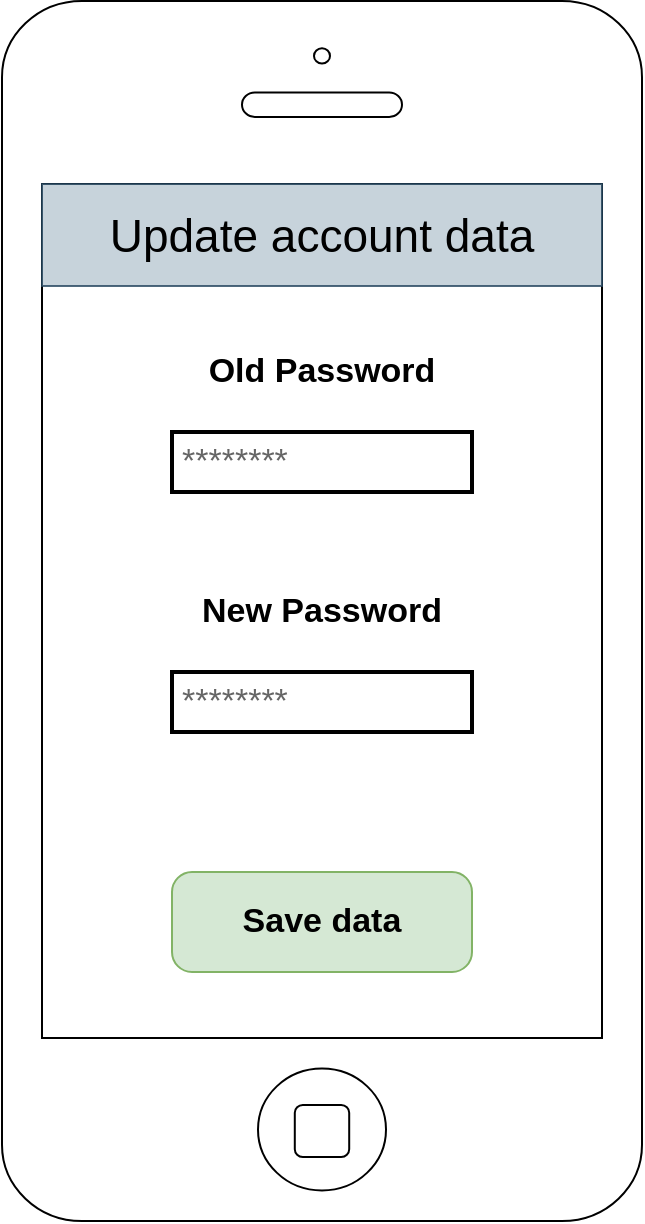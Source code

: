 <mxfile version="12.1.3" type="device" pages="1"><diagram id="9A_WMLsam9mDan9zznJi" name="Page-1"><mxGraphModel dx="1102" dy="560" grid="1" gridSize="10" guides="1" tooltips="1" connect="1" arrows="1" fold="1" page="1" pageScale="1" pageWidth="1169" pageHeight="827" math="0" shadow="0"><root><mxCell id="0"/><mxCell id="1" parent="0"/><mxCell id="2D2owbfq9zRsvwBRL95P-1" value="" style="html=1;verticalLabelPosition=bottom;labelBackgroundColor=#ffffff;verticalAlign=top;shadow=0;dashed=0;strokeWidth=1;shape=mxgraph.ios7.misc.iphone;gradientColor=none;fillColor=#FFFFFF;" parent="1" vertex="1"><mxGeometry x="330" y="24.5" width="320" height="610" as="geometry"/></mxCell><mxCell id="ET7j7cQRAEBzYCpoFvla-7" value="Update account data" style="text;html=1;align=center;verticalAlign=middle;whiteSpace=wrap;rounded=0;fontSize=23;opacity=80;fillColor=#bac8d3;strokeColor=#23445d;" vertex="1" parent="1"><mxGeometry x="350" y="116" width="280" height="51" as="geometry"/></mxCell><mxCell id="ET7j7cQRAEBzYCpoFvla-11" value="********" style="strokeWidth=2;shadow=0;dashed=0;align=center;html=1;shape=mxgraph.mockup.forms.pwField;strokeColor=#000000;mainText=;align=left;fillColor=#ffffff;fontColor=#666666;fontSize=17;spacingLeft=3;" vertex="1" parent="1"><mxGeometry x="415" y="240" width="150" height="30" as="geometry"/></mxCell><mxCell id="ET7j7cQRAEBzYCpoFvla-12" value="&lt;font style=&quot;font-size: 17px&quot;&gt;&lt;b&gt;Old Password&lt;/b&gt;&lt;/font&gt;" style="text;html=1;strokeColor=none;fillColor=none;align=center;verticalAlign=middle;whiteSpace=wrap;rounded=0;shadow=0;" vertex="1" parent="1"><mxGeometry x="350" y="200" width="280" height="20" as="geometry"/></mxCell><mxCell id="ET7j7cQRAEBzYCpoFvla-13" value="&lt;font style=&quot;font-size: 17px&quot;&gt;&lt;b&gt;New Password&lt;/b&gt;&lt;/font&gt;" style="text;html=1;strokeColor=none;fillColor=none;align=center;verticalAlign=middle;whiteSpace=wrap;rounded=0;shadow=0;" vertex="1" parent="1"><mxGeometry x="350" y="319.5" width="280" height="20" as="geometry"/></mxCell><mxCell id="ET7j7cQRAEBzYCpoFvla-14" value="********" style="strokeWidth=2;shadow=0;dashed=0;align=center;html=1;shape=mxgraph.mockup.forms.pwField;strokeColor=#000000;mainText=;align=left;fillColor=#ffffff;fontColor=#666666;fontSize=17;spacingLeft=3;" vertex="1" parent="1"><mxGeometry x="415" y="360" width="150" height="30" as="geometry"/></mxCell><mxCell id="ET7j7cQRAEBzYCpoFvla-18" value="Save data" style="strokeWidth=1;shadow=0;dashed=0;align=center;html=1;shape=mxgraph.mockup.buttons.button;strokeColor=#82b366;mainText=;buttonStyle=round;fontSize=17;fontStyle=1;fillColor=#d5e8d4;whiteSpace=wrap;" vertex="1" parent="1"><mxGeometry x="415" y="460" width="150" height="50" as="geometry"/></mxCell></root></mxGraphModel></diagram></mxfile>
